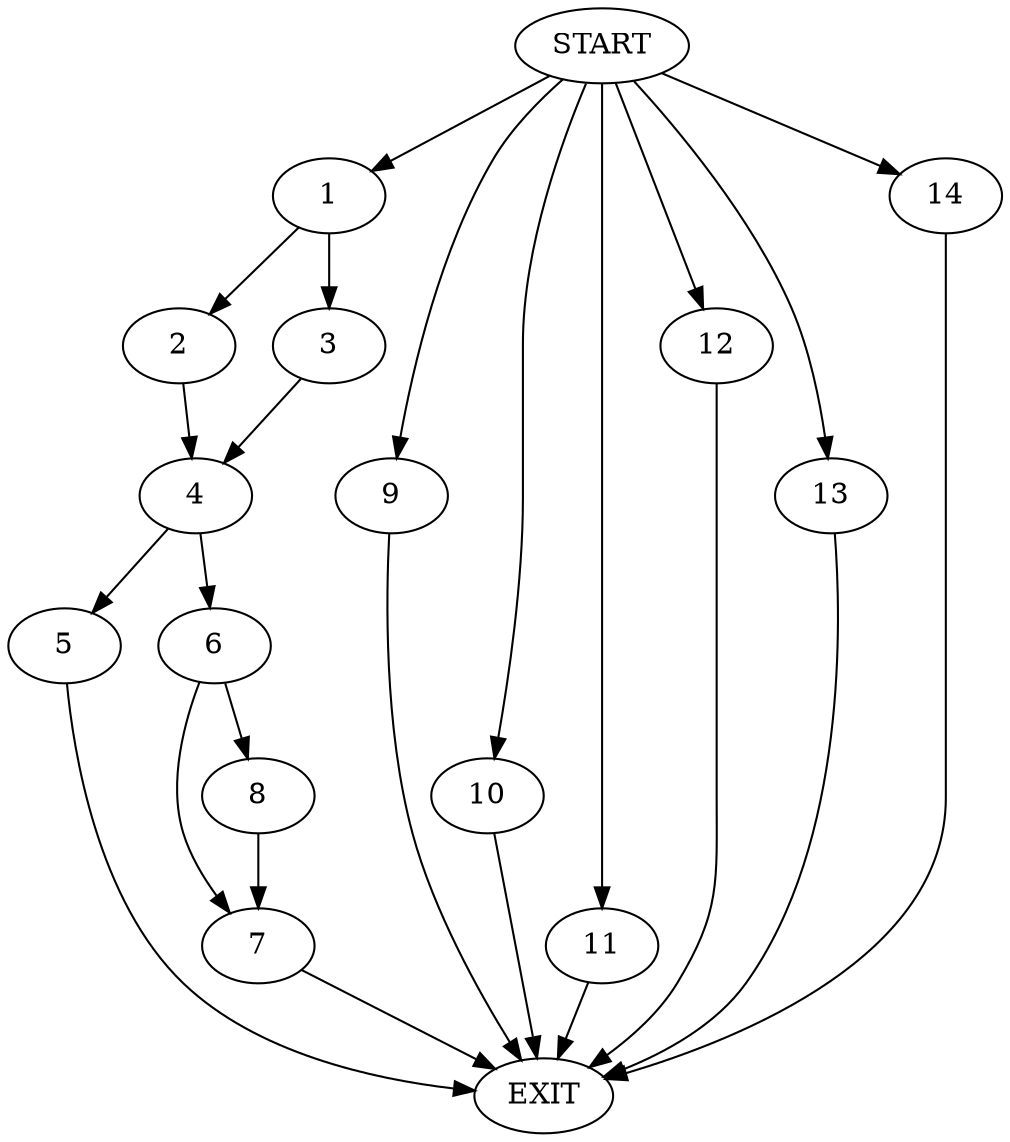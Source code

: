 digraph {
0 [label="START"]
15 [label="EXIT"]
0 -> 1
1 -> 2
1 -> 3
2 -> 4
3 -> 4
4 -> 5
4 -> 6
5 -> 15
6 -> 7
6 -> 8
7 -> 15
8 -> 7
0 -> 9
9 -> 15
0 -> 10
10 -> 15
0 -> 11
11 -> 15
0 -> 12
12 -> 15
0 -> 13
13 -> 15
0 -> 14
14 -> 15
}
